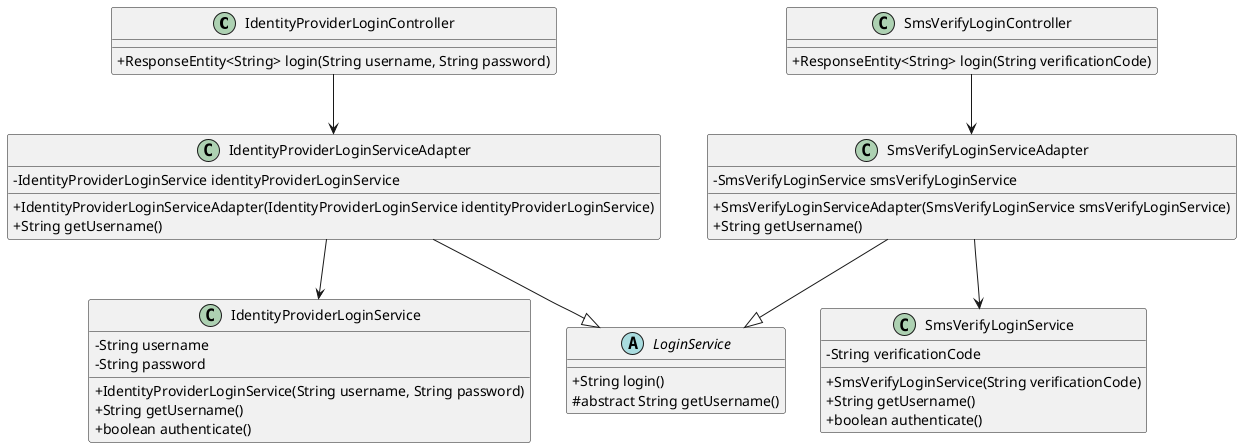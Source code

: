 @startuml Adapter Pattern Class Diagram

skinparam classAttributeIconSize 0

class IdentityProviderLoginController {
    +ResponseEntity<String> login(String username, String password)
}

class SmsVerifyLoginController {
    +ResponseEntity<String> login(String verificationCode)
}

abstract class LoginService {
    +String login()
    #abstract String getUsername()
}

class IdentityProviderLoginService {
    -String username
    -String password
    +IdentityProviderLoginService(String username, String password)
    +String getUsername()
    +boolean authenticate()
}

class IdentityProviderLoginServiceAdapter {
    -IdentityProviderLoginService identityProviderLoginService
    +IdentityProviderLoginServiceAdapter(IdentityProviderLoginService identityProviderLoginService)
    +String getUsername()
}

class SmsVerifyLoginService {
    -String verificationCode
    +SmsVerifyLoginService(String verificationCode)
    +String getUsername()
    +boolean authenticate()
}

class SmsVerifyLoginServiceAdapter {
    -SmsVerifyLoginService smsVerifyLoginService
    +SmsVerifyLoginServiceAdapter(SmsVerifyLoginService smsVerifyLoginService)
    +String getUsername()
}

IdentityProviderLoginController --> IdentityProviderLoginServiceAdapter
IdentityProviderLoginServiceAdapter --|> LoginService
IdentityProviderLoginServiceAdapter --> IdentityProviderLoginService

SmsVerifyLoginController --> SmsVerifyLoginServiceAdapter
SmsVerifyLoginServiceAdapter --|> LoginService
SmsVerifyLoginServiceAdapter --> SmsVerifyLoginService

@enduml
